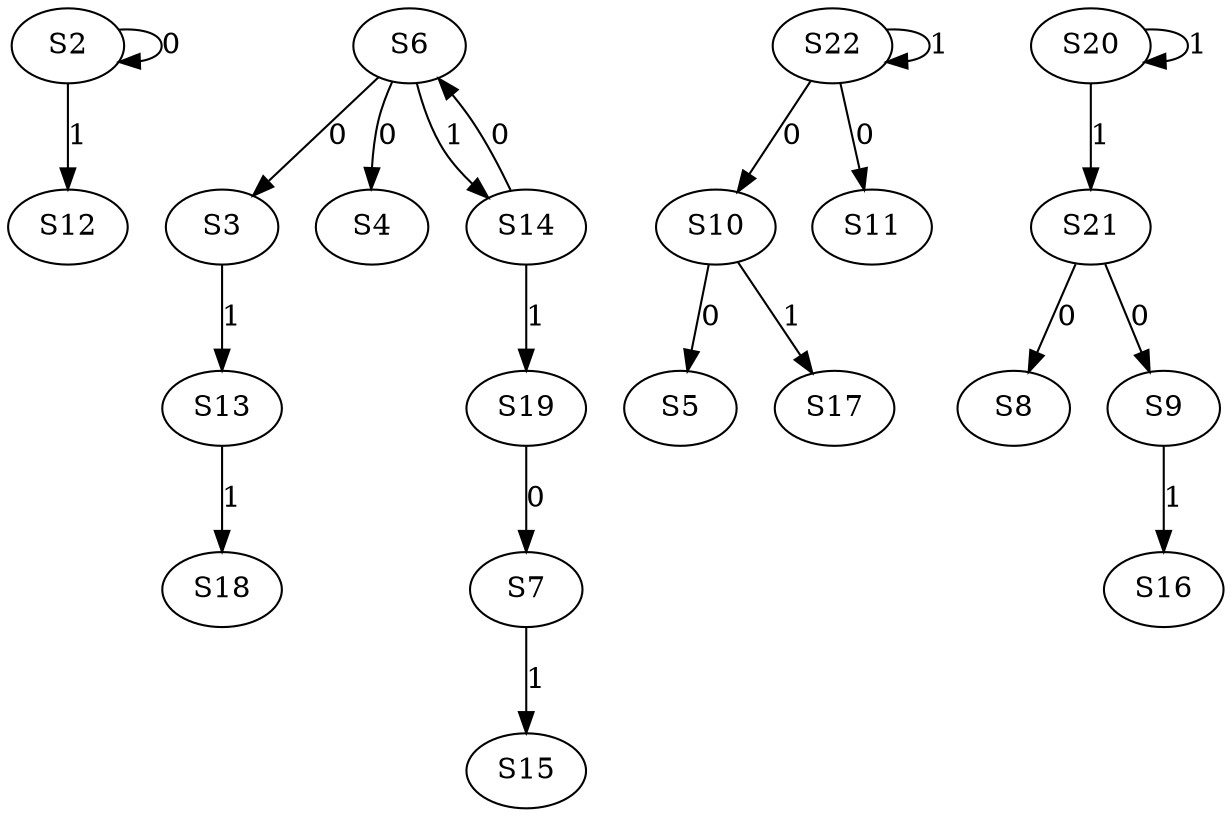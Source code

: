 strict digraph {
	S2 -> S2 [ label = 0 ];
	S6 -> S3 [ label = 0 ];
	S6 -> S4 [ label = 0 ];
	S10 -> S5 [ label = 0 ];
	S14 -> S6 [ label = 0 ];
	S19 -> S7 [ label = 0 ];
	S21 -> S8 [ label = 0 ];
	S21 -> S9 [ label = 0 ];
	S22 -> S10 [ label = 0 ];
	S22 -> S11 [ label = 0 ];
	S2 -> S12 [ label = 1 ];
	S3 -> S13 [ label = 1 ];
	S6 -> S14 [ label = 1 ];
	S7 -> S15 [ label = 1 ];
	S9 -> S16 [ label = 1 ];
	S10 -> S17 [ label = 1 ];
	S13 -> S18 [ label = 1 ];
	S14 -> S19 [ label = 1 ];
	S20 -> S20 [ label = 1 ];
	S20 -> S21 [ label = 1 ];
	S22 -> S22 [ label = 1 ];
}